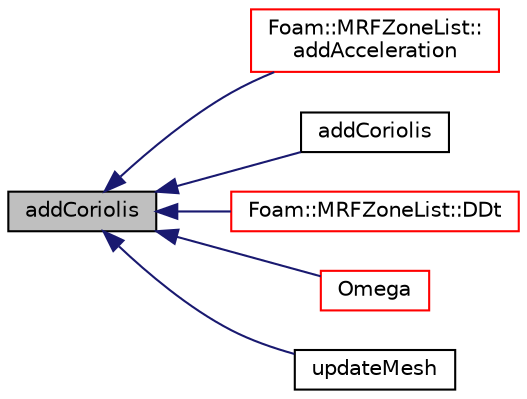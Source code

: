 digraph "addCoriolis"
{
  bgcolor="transparent";
  edge [fontname="Helvetica",fontsize="10",labelfontname="Helvetica",labelfontsize="10"];
  node [fontname="Helvetica",fontsize="10",shape=record];
  rankdir="LR";
  Node1 [label="addCoriolis",height=0.2,width=0.4,color="black", fillcolor="grey75", style="filled", fontcolor="black"];
  Node1 -> Node2 [dir="back",color="midnightblue",fontsize="10",style="solid",fontname="Helvetica"];
  Node2 [label="Foam::MRFZoneList::\laddAcceleration",height=0.2,width=0.4,color="red",URL="$a01575.html#ab24fec12c2231c4ad7b8e66133374e22",tooltip="Add the frame acceleration. "];
  Node1 -> Node3 [dir="back",color="midnightblue",fontsize="10",style="solid",fontname="Helvetica"];
  Node3 [label="addCoriolis",height=0.2,width=0.4,color="black",URL="$a01574.html#a86980972294a711d8cdce8b61d336987",tooltip="Add the Coriolis force contribution to the momentum equation. "];
  Node1 -> Node4 [dir="back",color="midnightblue",fontsize="10",style="solid",fontname="Helvetica"];
  Node4 [label="Foam::MRFZoneList::DDt",height=0.2,width=0.4,color="red",URL="$a01575.html#a86b807bb90498c1a5aaea9d779d52988",tooltip="Return the frame acceleration. "];
  Node1 -> Node5 [dir="back",color="midnightblue",fontsize="10",style="solid",fontname="Helvetica"];
  Node5 [label="Omega",height=0.2,width=0.4,color="red",URL="$a01574.html#ac3f517421df77762f87ada5c301366c4",tooltip="Return the current Omega vector. "];
  Node1 -> Node6 [dir="back",color="midnightblue",fontsize="10",style="solid",fontname="Helvetica"];
  Node6 [label="updateMesh",height=0.2,width=0.4,color="black",URL="$a01574.html#a9c8cde0b192708d622d874f8cc2df66d",tooltip="Update the mesh corresponding to given map. "];
}
